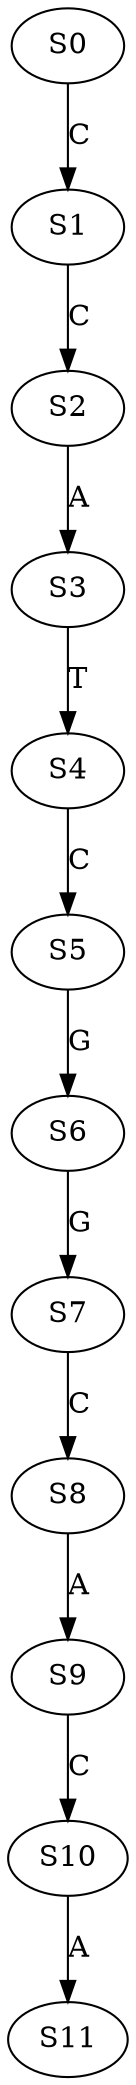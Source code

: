 strict digraph  {
	S0 -> S1 [ label = C ];
	S1 -> S2 [ label = C ];
	S2 -> S3 [ label = A ];
	S3 -> S4 [ label = T ];
	S4 -> S5 [ label = C ];
	S5 -> S6 [ label = G ];
	S6 -> S7 [ label = G ];
	S7 -> S8 [ label = C ];
	S8 -> S9 [ label = A ];
	S9 -> S10 [ label = C ];
	S10 -> S11 [ label = A ];
}
